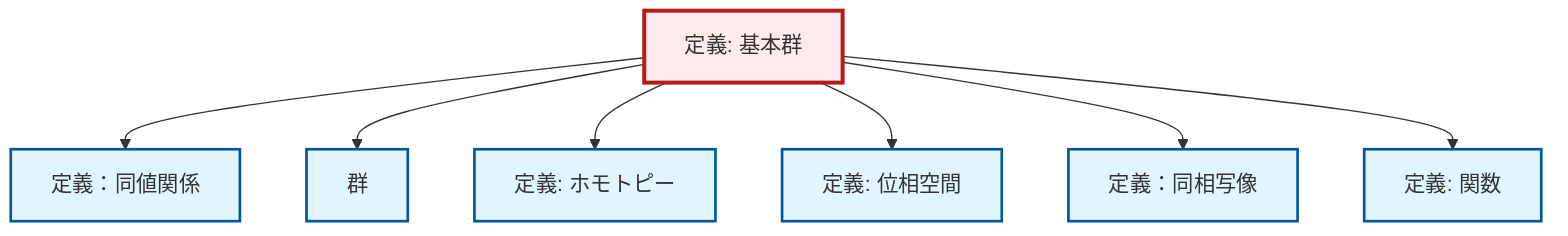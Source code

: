 graph TD
    classDef definition fill:#e1f5fe,stroke:#01579b,stroke-width:2px
    classDef theorem fill:#f3e5f5,stroke:#4a148c,stroke-width:2px
    classDef axiom fill:#fff3e0,stroke:#e65100,stroke-width:2px
    classDef example fill:#e8f5e9,stroke:#1b5e20,stroke-width:2px
    classDef current fill:#ffebee,stroke:#b71c1c,stroke-width:3px
    def-group["群"]:::definition
    def-fundamental-group["定義: 基本群"]:::definition
    def-homotopy["定義: ホモトピー"]:::definition
    def-homeomorphism["定義：同相写像"]:::definition
    def-topological-space["定義: 位相空間"]:::definition
    def-equivalence-relation["定義：同値関係"]:::definition
    def-function["定義: 関数"]:::definition
    def-fundamental-group --> def-equivalence-relation
    def-fundamental-group --> def-group
    def-fundamental-group --> def-homotopy
    def-fundamental-group --> def-topological-space
    def-fundamental-group --> def-homeomorphism
    def-fundamental-group --> def-function
    class def-fundamental-group current